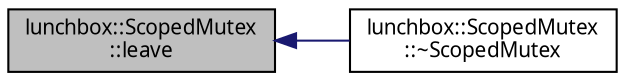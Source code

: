 digraph "lunchbox::ScopedMutex::leave"
{
  edge [fontname="Sans",fontsize="10",labelfontname="Sans",labelfontsize="10"];
  node [fontname="Sans",fontsize="10",shape=record];
  rankdir="LR";
  Node1 [label="lunchbox::ScopedMutex\l::leave",height=0.2,width=0.4,color="black", fillcolor="grey75", style="filled" fontcolor="black"];
  Node1 -> Node2 [dir="back",color="midnightblue",fontsize="10",style="solid",fontname="Sans"];
  Node2 [label="lunchbox::ScopedMutex\l::~ScopedMutex",height=0.2,width=0.4,color="black", fillcolor="white", style="filled",URL="$classlunchbox_1_1_scoped_mutex.html#ab36012cb4aa0b567591aaa8dff705379",tooltip="Destruct the scoped mutex and unset the mutex. "];
}
